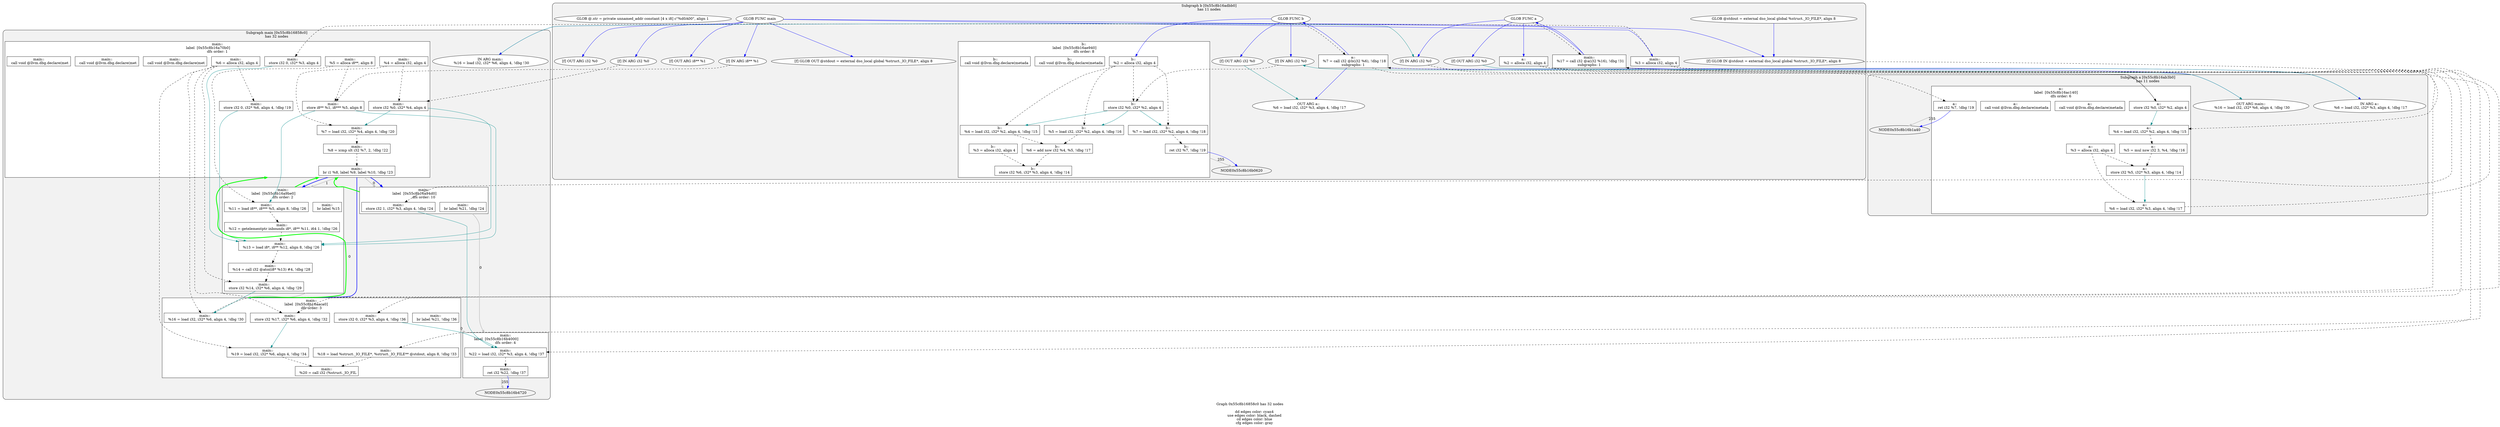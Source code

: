 digraph "DependenceGraph" {
	compound=true label="Graph 0x55c8b16858c0 has 32 nodes\n
	dd edges color: cyan4
	use edges color: black, dashed
	cd edges color: blue
	cfg edges color: gray"

	/* subgraph 0x55c8b16adbb0 nodes */
	subgraph cluster_0x55c8b16adbb0 {
		style="filled, rounded" fillcolor=gray95
		label="Subgraph b [0x55c8b16adbb0]\nhas 11 nodes
"
		NODE0x55c8b16ae400 [label="[f] IN ARG i32 %0" style=filled fillcolor=white]
		/* -- node 0x55c8b1690ab0
		 * ------------------------------------------- */
		/* DD edges */
		/* USE edges */
		NODE0x55c8b16ae400 -> NODE0x55c8b16af010 [color="black" rank=max style="dashed"]
		/* CD edges */
		/* ID edges */
		NODE0x55c8b16ae600 [label="[f] OUT ARG i32 %0" style=filled fillcolor=white]
		/* -- node 0x55c8b1690ab0
		 * ------------------------------------------- */
		/* DD edges */
		NODE0x55c8b16ae600 -> NODE0x55c8b16b1300 [color="cyan4" rank=max]
		/* USE edges */
		/* CD edges */
		/* ID edges */
		/* Basic Block b::
label  [0x55c8b16ae940] */
		subgraph cluster_bb_0x55c8b16ae940 {
			style=filled fillcolor=white
			label="b::
label  [0x55c8b16ae940]		\ndfs order: 8"
			NODE0x55c8b16aeb50 [shape=rect label="0x55c8b168a580"]
			NODE0x55c8b16aedb0 [shape=rect label="0x55c8b168a510"]
			NODE0x55c8b16af010 [shape=rect label="0x55c8b168f010"]
			NODE0x55c8b16af270 [shape=rect label="0x55c8b1680d50"]
			NODE0x55c8b16af500 [shape=rect label="0x55c8b16348f0"]
			NODE0x55c8b16af790 [shape=rect label="0x55c8b168a4a0"]
			NODE0x55c8b16af9f0 [shape=rect label="0x55c8b168a400"]
			NODE0x55c8b16afc50 [shape=rect label="0x55c8b1691360"]
			NODE0x55c8b16afeb0 [shape=rect label="0x55c8b1691420"]
			NODE0x55c8b16b0110 [shape=rect label="0x55c8b168a390"]
			NODE0x55c8b16b0370 [shape=rect label="0x55c8b168a2f0"]
		} /* cluster_bb_0x55c8b16ae940 */

	NODE0x55c8b16b0370 -> NODE0x55c8b16b0620 [penwidth=2 label="255"  ltail=cluster_bb_0x55c8b16ae940  lhead=cluster_bb_0x55c8b16b0820  color="gray"]
		NODE0x55c8b16af500 [label="b::
  call void @llvm.dbg.declare(metada" labelURL="nested.c:6:9" style=filled fillcolor=white]
		/* -- node 0x55c8b16348f0
		 * ------------------------------------------- */
		/* DD edges */
		/* USE edges */
		/* CD edges */
		/* ID edges */
		NODE0x55c8b16af270 [label="b::
  call void @llvm.dbg.declare(metada" labelURL="nested.c:4:11" style=filled fillcolor=white]
		/* -- node 0x55c8b1680d50
		 * ------------------------------------------- */
		/* DD edges */
		/* USE edges */
		/* CD edges */
		/* ID edges */
		NODE0x55c8b16b0370 [label="b::
  ret i32 %7, !dbg !19" labelURL="nested.c:8:5" style=filled fillcolor=white]
		/* -- node 0x55c8b168a2f0
		 * ------------------------------------------- */
		/* DD edges */
		/* USE edges */
		/* CD edges */
		NODE0x55c8b16b0370 -> NODE0x55c8b16b0620 [color="blue"]
		/* ID edges */
		NODE0x55c8b16b0110 [label="b::
  %7 = load i32, i32* %2, align 4, !dbg !18" labelURL="nested.c:8:12" style=filled fillcolor=white]
		/* -- node 0x55c8b168a390
		 * ------------------------------------------- */
		/* DD edges */
		/* USE edges */
		NODE0x55c8b16b0110 -> NODE0x55c8b16b0370 [color="black" rank=max style="dashed"]
		/* CD edges */
		/* ID edges */
		NODE0x55c8b16af9f0 [label="b::
  %5 = load i32, i32* %2, align 4, !dbg !16" labelURL="nested.c:6:17" style=filled fillcolor=white]
		/* -- node 0x55c8b168a400
		 * ------------------------------------------- */
		/* DD edges */
		/* USE edges */
		NODE0x55c8b16af9f0 -> NODE0x55c8b16afc50 [color="black" rank=max style="dashed"]
		/* CD edges */
		/* ID edges */
		NODE0x55c8b16af790 [label="b::
  %4 = load i32, i32* %2, align 4, !dbg !15" labelURL="nested.c:6:13" style=filled fillcolor=white]
		/* -- node 0x55c8b168a4a0
		 * ------------------------------------------- */
		/* DD edges */
		/* USE edges */
		NODE0x55c8b16af790 -> NODE0x55c8b16afc50 [color="black" rank=max style="dashed"]
		/* CD edges */
		/* ID edges */
		NODE0x55c8b16aedb0 [label="b::
  %3 = alloca i32, align 4" style=filled fillcolor=white]
		/* -- node 0x55c8b168a510
		 * ------------------------------------------- */
		/* DD edges */
		/* USE edges */
		NODE0x55c8b16aedb0 -> NODE0x55c8b16afeb0 [color="black" rank=max style="dashed"]
		/* CD edges */
		/* ID edges */
		NODE0x55c8b16aeb50 [label="b::
  %2 = alloca i32, align 4" style=filled fillcolor=white]
		/* -- node 0x55c8b168a580
		 * ------------------------------------------- */
		/* DD edges */
		/* USE edges */
		NODE0x55c8b16aeb50 -> NODE0x55c8b16af010 [color="black" rank=max style="dashed"]
		NODE0x55c8b16aeb50 -> NODE0x55c8b16af790 [color="black" rank=max style="dashed"]
		NODE0x55c8b16aeb50 -> NODE0x55c8b16af9f0 [color="black" rank=max style="dashed"]
		NODE0x55c8b16aeb50 -> NODE0x55c8b16b0110 [color="black" rank=max style="dashed"]
		/* CD edges */
		/* ID edges */
		NODE0x55c8b16af010 [label="b::
  store i32 %0, i32* %2, align 4" style=filled fillcolor=white]
		/* -- node 0x55c8b168f010
		 * ------------------------------------------- */
		/* DD edges */
		NODE0x55c8b16af010 -> NODE0x55c8b16af790 [color="cyan4" rank=max]
		NODE0x55c8b16af010 -> NODE0x55c8b16af9f0 [color="cyan4" rank=max]
		NODE0x55c8b16af010 -> NODE0x55c8b16b0110 [color="cyan4" rank=max]
		/* USE edges */
		/* CD edges */
		/* ID edges */
		NODE0x55c8b16afc50 [label="b::
  %6 = add nsw i32 %4, %5, !dbg !17" labelURL="nested.c:6:15" style=filled fillcolor=white]
		/* -- node 0x55c8b1691360
		 * ------------------------------------------- */
		/* DD edges */
		/* USE edges */
		NODE0x55c8b16afc50 -> NODE0x55c8b16afeb0 [color="black" rank=max style="dashed"]
		/* CD edges */
		/* ID edges */
		NODE0x55c8b16afeb0 [label="b::
  store i32 %6, i32* %3, align 4, !dbg !14" labelURL="nested.c:6:9" style=filled fillcolor=white]
		/* -- node 0x55c8b1691420
		 * ------------------------------------------- */
		/* DD edges */
		/* USE edges */
		/* CD edges */
		/* ID edges */
		NODE0x55c8b16add50 [label="GLOB FUNC b" style=filled fillcolor=white]
		/* -- node 0x55c8b16576f8
		 * ------------------------------------------- */
		/* DD edges */
		/* USE edges */
		NODE0x55c8b16add50 -> NODE0x55c8b16ad910 [color="black" rank=max style="dashed"]
		/* CD edges */
		NODE0x55c8b16add50 -> NODE0x55c8b16ae400 [color="blue"]
		NODE0x55c8b16add50 -> NODE0x55c8b16ae600 [color="blue"]
		NODE0x55c8b16add50 -> NODE0x55c8b16aeb50 [color="blue"]
		/* ID edges */
		NODE0x55c8b16ab550 [label="GLOB FUNC a" style=filled fillcolor=white]
		/* -- node 0x55c8b1657938
		 * ------------------------------------------- */
		/* DD edges */
		/* USE edges */
		NODE0x55c8b16ab550 -> NODE0x55c8b16ab110 [color="black" rank=max style="dashed"]
		/* CD edges */
		NODE0x55c8b16ab550 -> NODE0x55c8b16abc00 [color="blue"]
		NODE0x55c8b16ab550 -> NODE0x55c8b16abe00 [color="blue"]
		NODE0x55c8b16ab550 -> NODE0x55c8b16ac350 [color="blue"]
		/* ID edges */
		NODE0x55c8b16a64b0 [label="GLOB FUNC main" style=filled fillcolor=white]
		/* -- node 0x55c8b1658c28
		 * ------------------------------------------- */
		/* DD edges */
		/* USE edges */
		/* CD edges */
		NODE0x55c8b16a64b0 -> NODE0x55c8b16a66f0 [color="blue"]
		NODE0x55c8b16a64b0 -> NODE0x55c8b16a68f0 [color="blue"]
		NODE0x55c8b16a64b0 -> NODE0x55c8b16a6b70 [color="blue"]
		NODE0x55c8b16a64b0 -> NODE0x55c8b16a6d70 [color="blue"]
		NODE0x55c8b16a64b0 -> NODE0x55c8b16a72c0 [color="blue"]
		NODE0x55c8b16a64b0 -> NODE0x55c8b16b3070 [color="blue"]
		NODE0x55c8b16a64b0 -> NODE0x55c8b16b3270 [color="blue"]
		/* ID edges */
		NODE0x55c8b16a6030 [label="GLOB @stdout = external dso_local global %struct._IO_FILE*, align 8" style=filled fillcolor=white]
		/* -- node 0x55c8b1689f60
		 * ------------------------------------------- */
		/* DD edges */
		/* USE edges */
		/* CD edges */
		NODE0x55c8b16a6030 -> NODE0x55c8b16b3070 [color="blue"]
		/* ID edges */
		NODE0x55c8b16a6230 [label="GLOB @.str = private unnamed_addr constant [4 x i8] c\"%d\0A\00\", align 1" style=filled fillcolor=white]
		/* -- node 0x55c8b1689fe0
		 * ------------------------------------------- */
		/* DD edges */
		/* USE edges */
		/* CD edges */
		/* ID edges */
	}
	/* subgraph 0x55c8b16ab3b0 nodes */
	subgraph cluster_0x55c8b16ab3b0 {
		style="filled, rounded" fillcolor=gray95
		label="Subgraph a [0x55c8b16ab3b0]\nhas 11 nodes
"
		NODE0x55c8b16abc00 [label="[f] IN ARG i32 %0" style=filled fillcolor=white]
		/* -- node 0x55c8b16920f0
		 * ------------------------------------------- */
		/* DD edges */
		/* USE edges */
		NODE0x55c8b16abc00 -> NODE0x55c8b16ac810 [color="black" rank=max style="dashed"]
		/* CD edges */
		/* ID edges */
		NODE0x55c8b16abe00 [label="[f] OUT ARG i32 %0" style=filled fillcolor=white]
		/* -- node 0x55c8b16920f0
		 * ------------------------------------------- */
		/* DD edges */
		NODE0x55c8b16abe00 -> NODE0x55c8b16b2720 [color="cyan4" rank=max]
		/* USE edges */
		/* CD edges */
		/* ID edges */
		/* Basic Block a::
label  [0x55c8b16ac140] */
		subgraph cluster_bb_0x55c8b16ac140 {
			style=filled fillcolor=white
			label="a::
label  [0x55c8b16ac140]		\ndfs order: 6"
			NODE0x55c8b16ac350 [shape=rect label="0x55c8b1692600"]
			NODE0x55c8b16ac5b0 [shape=rect label="0x55c8b1692670"]
			NODE0x55c8b16ac810 [shape=rect label="0x55c8b1692700"]
			NODE0x55c8b16aca70 [shape=rect label="0x55c8b168dac0"]
			NODE0x55c8b16acd00 [shape=rect label="0x55c8b1629340"]
			NODE0x55c8b16acf90 [shape=rect label="0x55c8b1692830"]
			NODE0x55c8b16ad1f0 [shape=rect label="0x55c8b16928f0"]
			NODE0x55c8b16ad450 [shape=rect label="0x55c8b16929b0"]
			NODE0x55c8b16ad6b0 [shape=rect label="0x55c8b1692a20"]
			NODE0x55c8b16ad910 [shape=rect label="0x55c8b1692ae0"]
			NODE0x55c8b16b1790 [shape=rect label="0x55c8b1692b90"]
		} /* cluster_bb_0x55c8b16ac140 */

	NODE0x55c8b16b1790 -> NODE0x55c8b16b1a40 [penwidth=2 label="255"  ltail=cluster_bb_0x55c8b16ac140  lhead=cluster_bb_0x55c8b16b1c40  color="gray"]
		NODE0x55c8b16acd00 [label="a::
  call void @llvm.dbg.declare(metada" labelURL="nested.c:13:9" style=filled fillcolor=white]
		/* -- node 0x55c8b1629340
		 * ------------------------------------------- */
		/* DD edges */
		/* USE edges */
		/* CD edges */
		/* ID edges */
		NODE0x55c8b16aca70 [label="a::
  call void @llvm.dbg.declare(metada" labelURL="nested.c:11:11" style=filled fillcolor=white]
		/* -- node 0x55c8b168dac0
		 * ------------------------------------------- */
		/* DD edges */
		/* USE edges */
		/* CD edges */
		/* ID edges */
		NODE0x55c8b16ac350 [label="a::
  %2 = alloca i32, align 4" style=filled fillcolor=white]
		/* -- node 0x55c8b1692600
		 * ------------------------------------------- */
		/* DD edges */
		/* USE edges */
		NODE0x55c8b16ac350 -> NODE0x55c8b16ac810 [color="black" rank=max style="dashed"]
		NODE0x55c8b16ac350 -> NODE0x55c8b16acf90 [color="black" rank=max style="dashed"]
		/* CD edges */
		/* ID edges */
		NODE0x55c8b16ac5b0 [label="a::
  %3 = alloca i32, align 4" style=filled fillcolor=white]
		/* -- node 0x55c8b1692670
		 * ------------------------------------------- */
		/* DD edges */
		/* USE edges */
		NODE0x55c8b16ac5b0 -> NODE0x55c8b16ad450 [color="black" rank=max style="dashed"]
		NODE0x55c8b16ac5b0 -> NODE0x55c8b16ad6b0 [color="black" rank=max style="dashed"]
		/* CD edges */
		/* ID edges */
		NODE0x55c8b16ac810 [label="a::
  store i32 %0, i32* %2, align 4" style=filled fillcolor=white]
		/* -- node 0x55c8b1692700
		 * ------------------------------------------- */
		/* DD edges */
		NODE0x55c8b16ac810 -> NODE0x55c8b16acf90 [color="cyan4" rank=max]
		/* USE edges */
		/* CD edges */
		/* ID edges */
		NODE0x55c8b16acf90 [label="a::
  %4 = load i32, i32* %2, align 4, !dbg !15" labelURL="nested.c:13:17" style=filled fillcolor=white]
		/* -- node 0x55c8b1692830
		 * ------------------------------------------- */
		/* DD edges */
		/* USE edges */
		NODE0x55c8b16acf90 -> NODE0x55c8b16ad1f0 [color="black" rank=max style="dashed"]
		/* CD edges */
		/* ID edges */
		NODE0x55c8b16ad1f0 [label="a::
  %5 = mul nsw i32 3, %4, !dbg !16" labelURL="nested.c:13:15" style=filled fillcolor=white]
		/* -- node 0x55c8b16928f0
		 * ------------------------------------------- */
		/* DD edges */
		/* USE edges */
		NODE0x55c8b16ad1f0 -> NODE0x55c8b16ad450 [color="black" rank=max style="dashed"]
		/* CD edges */
		/* ID edges */
		NODE0x55c8b16ad450 [label="a::
  store i32 %5, i32* %3, align 4, !dbg !14" labelURL="nested.c:13:9" style=filled fillcolor=white]
		/* -- node 0x55c8b16929b0
		 * ------------------------------------------- */
		/* DD edges */
		NODE0x55c8b16ad450 -> NODE0x55c8b16ad6b0 [color="cyan4" rank=max]
		/* USE edges */
		/* CD edges */
		/* ID edges */
		NODE0x55c8b16ad6b0 [label="a::
  %6 = load i32, i32* %3, align 4, !dbg !17" labelURL="nested.c:15:14" style=filled fillcolor=white]
		/* -- node 0x55c8b1692a20
		 * ------------------------------------------- */
		/* DD edges */
		/* USE edges */
		NODE0x55c8b16ad6b0 -> NODE0x55c8b16ad910 [color="black" rank=max style="dashed"]
		/* CD edges */
		/* ID edges */
		NODE0x55c8b16ad910 [label="a::
  %7 = call i32 @b(i32 %6), !dbg !18\nsubgraphs: 1" labelURL="nested.c:15:12" style=filled fillcolor=white]
		NODE0x55c8b16b1100 [label="IN ARG a::
  %6 = load i32, i32* %3, align 4, !dbg !17" labelURL="nested.c:15:14" style=filled fillcolor=white]
		/* -- node 0x55c8b1692a20
		 * ------------------------------------------- */
		/* DD edges */
		NODE0x55c8b16b1100 -> NODE0x55c8b16ae400 [color="cyan4" rank=max]
		/* USE edges */
		/* CD edges */
		/* ID edges */
		NODE0x55c8b16b1300 [label="OUT ARG a::
  %6 = load i32, i32* %3, align 4, !dbg !17" labelURL="nested.c:15:14" style=filled fillcolor=white]
		/* -- node 0x55c8b1692a20
		 * ------------------------------------------- */
		/* DD edges */
		/* USE edges */
		/* CD edges */
		/* ID edges */
		/* -- node 0x55c8b1692ae0
		 * ------------------------------------------- */
		/* DD edges */
		/* USE edges */
		NODE0x55c8b16ad910 -> NODE0x55c8b16b1790 [color="black" rank=max style="dashed"]
		/* CD edges */
		NODE0x55c8b16ad910 -> NODE0x55c8b16add50 [color="blue"]
		NODE0x55c8b16ad910 -> NODE0x55c8b16b1100 [color="blue"]
		NODE0x55c8b16ad910 -> NODE0x55c8b16b1300 [color="blue"]
		/* ID edges */
		NODE0x55c8b16b1790 [label="a::
  ret i32 %7, !dbg !19" labelURL="nested.c:15:5" style=filled fillcolor=white]
		/* -- node 0x55c8b1692b90
		 * ------------------------------------------- */
		/* DD edges */
		/* USE edges */
		/* CD edges */
		NODE0x55c8b16b1790 -> NODE0x55c8b16b1a40 [color="blue"]
		/* ID edges */
	}
	/* subgraph 0x55c8b16858c0 nodes */
	subgraph cluster_0x55c8b16858c0 {
		style="filled, rounded" fillcolor=gray95
		label="Subgraph main [0x55c8b16858c0]\nhas 32 nodes
"
		NODE0x55c8b16a66f0 [label="[f] IN ARG i32 %0" style=filled fillcolor=white]
		/* -- node 0x55c8b1692c10
		 * ------------------------------------------- */
		/* DD edges */
		/* USE edges */
		NODE0x55c8b16a66f0 -> NODE0x55c8b16a7ea0 [color="black" rank=max style="dashed"]
		/* CD edges */
		/* ID edges */
		NODE0x55c8b16a68f0 [label="[f] OUT ARG i32 %0" style=filled fillcolor=white]
		/* -- node 0x55c8b1692c10
		 * ------------------------------------------- */
		/* DD edges */
		/* USE edges */
		/* CD edges */
		/* ID edges */
		NODE0x55c8b16a6b70 [label="[f] IN ARG i8** %1" style=filled fillcolor=white]
		/* -- node 0x55c8b1692c38
		 * ------------------------------------------- */
		/* DD edges */
		/* USE edges */
		NODE0x55c8b16a6b70 -> NODE0x55c8b16a8390 [color="black" rank=max style="dashed"]
		/* CD edges */
		/* ID edges */
		NODE0x55c8b16a6d70 [label="[f] OUT ARG i8** %1" style=filled fillcolor=white]
		/* -- node 0x55c8b1692c38
		 * ------------------------------------------- */
		/* DD edges */
		/* USE edges */
		/* CD edges */
		/* ID edges */
		NODE0x55c8b16b3070 [label="[f] GLOB IN @stdout = external dso_local global %struct._IO_FILE*, align 8" style=filled fillcolor=white]
		/* -- node 0x55c8b1689f60
		 * ------------------------------------------- */
		/* DD edges */
		/* USE edges */
		NODE0x55c8b16b3070 -> NODE0x55c8b16b2e10 [color="black" rank=max style="dashed"]
		/* CD edges */
		/* ID edges */
		NODE0x55c8b16b3270 [label="[f] GLOB OUT @stdout = external dso_local global %struct._IO_FILE*, align 8" style=filled fillcolor=white]
		/* -- node 0x55c8b1689f60
		 * ------------------------------------------- */
		/* DD edges */
		/* USE edges */
		/* CD edges */
		/* ID edges */
		/* Basic Block main::
label  [0x55c8b16a70b0] */
		subgraph cluster_bb_0x55c8b16a70b0 {
			style=filled fillcolor=white
			label="main::
label  [0x55c8b16a70b0]		\ndfs order: 1"
			NODE0x55c8b16a72c0 [shape=rect label="0x55c8b1693c10"]
			NODE0x55c8b16a7520 [shape=rect label="0x55c8b1693c80"]
			NODE0x55c8b16a7780 [shape=rect label="0x55c8b1693cf0"]
			NODE0x55c8b16a79e0 [shape=rect label="0x55c8b1693d60"]
			NODE0x55c8b16a7c40 [shape=rect label="0x55c8b1693df0"]
			NODE0x55c8b16a7ea0 [shape=rect label="0x55c8b1693e80"]
			NODE0x55c8b16a8100 [shape=rect label="0x55c8b1693f50"]
			NODE0x55c8b16a8390 [shape=rect label="0x55c8b1693ff0"]
			NODE0x55c8b16a85f0 [shape=rect label="0x55c8b1694120"]
			NODE0x55c8b16a8880 [shape=rect label="0x55c8b1694290"]
			NODE0x55c8b16a8b10 [shape=rect label="0x55c8b1694360"]
			NODE0x55c8b16a8d70 [shape=rect label="0x55c8b16943d0"]
			NODE0x55c8b16a8fd0 [shape=rect label="0x55c8b1694490"]
			NODE0x55c8b16a9230 [shape=rect label="0x55c8b1694570"]
		} /* cluster_bb_0x55c8b16a70b0 */

		/* Basic Block main::
label  [0x55c8b16a94d0] */
		subgraph cluster_bb_0x55c8b16a94d0 {
			style=filled fillcolor=white
			label="main::
label  [0x55c8b16a94d0]		\ndfs order: 10"
			NODE0x55c8b16a96e0 [shape=rect label="0x55c8b1694630"]
			NODE0x55c8b16a9940 [shape=rect label="0x55c8b16946d0"]
		} /* cluster_bb_0x55c8b16a94d0 */

		/* Basic Block main::
label  [0x55c8b16a9be0] */
		subgraph cluster_bb_0x55c8b16a9be0 {
			style=filled fillcolor=white
			label="main::
label  [0x55c8b16a9be0]		\ndfs order: 2"
			NODE0x55c8b16a9df0 [shape=rect label="0x55c8b1694740"]
			NODE0x55c8b16aa050 [shape=rect label="0x55c8b1694800"]
			NODE0x55c8b16aa2b0 [shape=rect label="0x55c8b1694880"]
			NODE0x55c8b16aa510 [shape=rect label="0x55c8b1694910"]
			NODE0x55c8b16aa7a0 [shape=rect label="0x55c8b16949e0"]
			NODE0x55c8b16aaa00 [shape=rect label="0x55c8b1694a80"]
		} /* cluster_bb_0x55c8b16a9be0 */

		/* Basic Block main::
label  [0x55c8b16aaca0] */
		subgraph cluster_bb_0x55c8b16aaca0 {
			style=filled fillcolor=white
			label="main::
label  [0x55c8b16aaca0]		\ndfs order: 3"
			NODE0x55c8b16aaeb0 [shape=rect label="0x55c8b1694af0"]
			NODE0x55c8b16ab110 [shape=rect label="0x55c8b1694bb0"]
			NODE0x55c8b16b2bb0 [shape=rect label="0x55c8b1694c80"]
			NODE0x55c8b16b2e10 [shape=rect label="0x55c8b1694d20"]
			NODE0x55c8b16b3610 [shape=rect label="0x55c8b16953d0"]
			NODE0x55c8b16b3870 [shape=rect label="0x55c8b16954d0"]
			NODE0x55c8b16b3b00 [shape=rect label="0x55c8b16955a0"]
			NODE0x55c8b16b3d60 [shape=rect label="0x55c8b1695640"]
		} /* cluster_bb_0x55c8b16aaca0 */

		/* Basic Block main::
label  [0x55c8b16b4000] */
		subgraph cluster_bb_0x55c8b16b4000 {
			style=filled fillcolor=white
			label="main::
label  [0x55c8b16b4000]		\ndfs order: 4"
			NODE0x55c8b16b4210 [shape=rect label="0x55c8b16956b0"]
			NODE0x55c8b16b4470 [shape=rect label="0x55c8b1695750"]
		} /* cluster_bb_0x55c8b16b4000 */

	NODE0x55c8b16a9230 -> NODE0x55c8b16a96e0 [penwidth=2 label="0"  ltail=cluster_bb_0x55c8b16a70b0  lhead=cluster_bb_0x55c8b16a94d0  color="gray"]
	NODE0x55c8b16a9230 -> NODE0x55c8b16a9df0 [penwidth=2 label="1"  ltail=cluster_bb_0x55c8b16a70b0  lhead=cluster_bb_0x55c8b16a9be0  color="gray"]
	NODE0x55c8b16a9230 -> NODE0x55c8b16a96e0 [penwidth=2 color=blue  ltail=cluster_bb_0x55c8b16a70b0  lhead=cluster_bb_0x55c8b16a94d0]
	NODE0x55c8b16a9230 -> NODE0x55c8b16a9df0 [penwidth=2 color=blue  ltail=cluster_bb_0x55c8b16a70b0  lhead=cluster_bb_0x55c8b16a9be0]
	NODE0x55c8b16a9230 -> NODE0x55c8b16aaeb0 [penwidth=2 color=blue  ltail=cluster_bb_0x55c8b16a70b0  lhead=cluster_bb_0x55c8b16aaca0]
	NODE0x55c8b16a9940 -> NODE0x55c8b16b4210 [penwidth=2 label="0"  ltail=cluster_bb_0x55c8b16a94d0  lhead=cluster_bb_0x55c8b16b4000  color="gray"]
	/* post-dominance frontiers */
NODE0x55c8b16a96e0 -> NODE0x55c8b16a9230 [penwidth=3 color=green  ltail=cluster_bb_0x55c8b16a94d0  lhead=cluster_bb_0x55c8b16a70b0 constraint=false]
	NODE0x55c8b16aaa00 -> NODE0x55c8b16aaeb0 [penwidth=2 label="0"  ltail=cluster_bb_0x55c8b16a9be0  lhead=cluster_bb_0x55c8b16aaca0  color="gray"]
	/* post-dominance frontiers */
NODE0x55c8b16a9df0 -> NODE0x55c8b16a9230 [penwidth=3 color=green  ltail=cluster_bb_0x55c8b16a9be0  lhead=cluster_bb_0x55c8b16a70b0 constraint=false]
	NODE0x55c8b16b3d60 -> NODE0x55c8b16b4210 [penwidth=2 label="0"  ltail=cluster_bb_0x55c8b16aaca0  lhead=cluster_bb_0x55c8b16b4000  color="gray"]
	/* post-dominance frontiers */
NODE0x55c8b16aaeb0 -> NODE0x55c8b16a9230 [penwidth=3 color=green  ltail=cluster_bb_0x55c8b16aaca0  lhead=cluster_bb_0x55c8b16a70b0 constraint=false]
	NODE0x55c8b16b4470 -> NODE0x55c8b16b4720 [penwidth=2 label="255"  ltail=cluster_bb_0x55c8b16b4000  lhead=cluster_bb_0x55c8b16b4920  color="gray"]
		NODE0x55c8b16a72c0 [label="main::
  %3 = alloca i32, align 4" style=filled fillcolor=white]
		/* -- node 0x55c8b1693c10
		 * ------------------------------------------- */
		/* DD edges */
		/* USE edges */
		NODE0x55c8b16a72c0 -> NODE0x55c8b16a7c40 [color="black" rank=max style="dashed"]
		NODE0x55c8b16a72c0 -> NODE0x55c8b16a96e0 [color="black" rank=max style="dashed"]
		NODE0x55c8b16a72c0 -> NODE0x55c8b16b3b00 [color="black" rank=max style="dashed"]
		NODE0x55c8b16a72c0 -> NODE0x55c8b16b4210 [color="black" rank=max style="dashed"]
		/* CD edges */
		/* ID edges */
		NODE0x55c8b16a7520 [label="main::
  %4 = alloca i32, align 4" style=filled fillcolor=white]
		/* -- node 0x55c8b1693c80
		 * ------------------------------------------- */
		/* DD edges */
		/* USE edges */
		NODE0x55c8b16a7520 -> NODE0x55c8b16a7ea0 [color="black" rank=max style="dashed"]
		NODE0x55c8b16a7520 -> NODE0x55c8b16a8d70 [color="black" rank=max style="dashed"]
		/* CD edges */
		/* ID edges */
		NODE0x55c8b16a7780 [label="main::
  %5 = alloca i8**, align 8" style=filled fillcolor=white]
		/* -- node 0x55c8b1693cf0
		 * ------------------------------------------- */
		/* DD edges */
		/* USE edges */
		NODE0x55c8b16a7780 -> NODE0x55c8b16a8390 [color="black" rank=max style="dashed"]
		NODE0x55c8b16a7780 -> NODE0x55c8b16a9df0 [color="black" rank=max style="dashed"]
		/* CD edges */
		/* ID edges */
		NODE0x55c8b16a79e0 [label="main::
  %6 = alloca i32, align 4" style=filled fillcolor=white]
		/* -- node 0x55c8b1693d60
		 * ------------------------------------------- */
		/* DD edges */
		/* USE edges */
		NODE0x55c8b16a79e0 -> NODE0x55c8b16a8b10 [color="black" rank=max style="dashed"]
		NODE0x55c8b16a79e0 -> NODE0x55c8b16aa7a0 [color="black" rank=max style="dashed"]
		NODE0x55c8b16a79e0 -> NODE0x55c8b16aaeb0 [color="black" rank=max style="dashed"]
		NODE0x55c8b16a79e0 -> NODE0x55c8b16b2bb0 [color="black" rank=max style="dashed"]
		NODE0x55c8b16a79e0 -> NODE0x55c8b16b3610 [color="black" rank=max style="dashed"]
		/* CD edges */
		/* ID edges */
		NODE0x55c8b16a7c40 [label="main::
  store i32 0, i32* %3, align 4" style=filled fillcolor=white]
		/* -- node 0x55c8b1693df0
		 * ------------------------------------------- */
		/* DD edges */
		NODE0x55c8b16a7c40 -> NODE0x55c8b16aa2b0 [color="cyan4" rank=max]
		/* USE edges */
		/* CD edges */
		/* ID edges */
		NODE0x55c8b16a7ea0 [label="main::
  store i32 %0, i32* %4, align 4" style=filled fillcolor=white]
		/* -- node 0x55c8b1693e80
		 * ------------------------------------------- */
		/* DD edges */
		NODE0x55c8b16a7ea0 -> NODE0x55c8b16a8d70 [color="cyan4" rank=max]
		NODE0x55c8b16a7ea0 -> NODE0x55c8b16aa2b0 [color="cyan4" rank=max]
		/* USE edges */
		/* CD edges */
		/* ID edges */
		NODE0x55c8b16a8100 [label="main::
  call void @llvm.dbg.declare(met" labelURL="nested.c:18:14" style=filled fillcolor=white]
		/* -- node 0x55c8b1693f50
		 * ------------------------------------------- */
		/* DD edges */
		/* USE edges */
		/* CD edges */
		/* ID edges */
		NODE0x55c8b16a8390 [label="main::
  store i8** %1, i8*** %5, align 8" style=filled fillcolor=white]
		/* -- node 0x55c8b1693ff0
		 * ------------------------------------------- */
		/* DD edges */
		NODE0x55c8b16a8390 -> NODE0x55c8b16a9df0 [color="cyan4" rank=max]
		NODE0x55c8b16a8390 -> NODE0x55c8b16aa2b0 [color="cyan4" rank=max]
		/* USE edges */
		/* CD edges */
		/* ID edges */
		NODE0x55c8b16a85f0 [label="main::
  call void @llvm.dbg.declare(met" labelURL="nested.c:18:26" style=filled fillcolor=white]
		/* -- node 0x55c8b1694120
		 * ------------------------------------------- */
		/* DD edges */
		/* USE edges */
		/* CD edges */
		/* ID edges */
		NODE0x55c8b16a8880 [label="main::
  call void @llvm.dbg.declare(met" labelURL="nested.c:20:9" style=filled fillcolor=white]
		/* -- node 0x55c8b1694290
		 * ------------------------------------------- */
		/* DD edges */
		/* USE edges */
		/* CD edges */
		/* ID edges */
		NODE0x55c8b16a8b10 [label="main::
  store i32 0, i32* %6, align 4, !dbg !19" labelURL="nested.c:20:9" style=filled fillcolor=white]
		/* -- node 0x55c8b1694360
		 * ------------------------------------------- */
		/* DD edges */
		NODE0x55c8b16a8b10 -> NODE0x55c8b16aa2b0 [color="cyan4" rank=max]
		/* USE edges */
		/* CD edges */
		/* ID edges */
		NODE0x55c8b16a8d70 [label="main::
  %7 = load i32, i32* %4, align 4, !dbg !20" labelURL="nested.c:22:9" style=filled fillcolor=white]
		/* -- node 0x55c8b16943d0
		 * ------------------------------------------- */
		/* DD edges */
		/* USE edges */
		NODE0x55c8b16a8d70 -> NODE0x55c8b16a8fd0 [color="black" rank=max style="dashed"]
		/* CD edges */
		/* ID edges */
		NODE0x55c8b16a8fd0 [label="main::
  %8 = icmp slt i32 %7, 2, !dbg !22" labelURL="nested.c:22:14" style=filled fillcolor=white]
		/* -- node 0x55c8b1694490
		 * ------------------------------------------- */
		/* DD edges */
		/* USE edges */
		NODE0x55c8b16a8fd0 -> NODE0x55c8b16a9230 [color="black" rank=max style="dashed"]
		/* CD edges */
		/* ID edges */
		NODE0x55c8b16a9230 [label="main::
  br i1 %8, label %9, label %10, !dbg !23" labelURL="nested.c:22:9" style=filled fillcolor=white]
		/* -- node 0x55c8b1694570
		 * ------------------------------------------- */
		/* DD edges */
		/* USE edges */
		/* CD edges */
		/* ID edges */
		NODE0x55c8b16a96e0 [label="main::
  store i32 1, i32* %3, align 4, !dbg !24" labelURL="nested.c:23:9" style=filled fillcolor=white]
		/* -- node 0x55c8b1694630
		 * ------------------------------------------- */
		/* DD edges */
		NODE0x55c8b16a96e0 -> NODE0x55c8b16b4210 [color="cyan4" rank=max]
		/* USE edges */
		/* CD edges */
		/* ID edges */
		NODE0x55c8b16a9940 [label="main::
  br label %21, !dbg !24" labelURL="nested.c:23:9" style=filled fillcolor=white]
		/* -- node 0x55c8b16946d0
		 * ------------------------------------------- */
		/* DD edges */
		/* USE edges */
		/* CD edges */
		/* ID edges */
		NODE0x55c8b16a9df0 [label="main::
  %11 = load i8**, i8*** %5, align 8, !dbg !26" labelURL="nested.c:25:18" style=filled fillcolor=white]
		/* -- node 0x55c8b1694740
		 * ------------------------------------------- */
		/* DD edges */
		/* USE edges */
		NODE0x55c8b16a9df0 -> NODE0x55c8b16aa050 [color="black" rank=max style="dashed"]
		/* CD edges */
		/* ID edges */
		NODE0x55c8b16aa050 [label="main::
  %12 = getelementptr inbounds i8*, i8** %11, i64 1, !dbg !26" labelURL="nested.c:25:18" style=filled fillcolor=white]
		/* -- node 0x55c8b1694800
		 * ------------------------------------------- */
		/* DD edges */
		/* USE edges */
		NODE0x55c8b16aa050 -> NODE0x55c8b16aa2b0 [color="black" rank=max style="dashed"]
		/* CD edges */
		/* ID edges */
		NODE0x55c8b16aa2b0 [label="main::
  %13 = load i8*, i8** %12, align 8, !dbg !26" labelURL="nested.c:25:18" style=filled fillcolor=white]
		/* -- node 0x55c8b1694880
		 * ------------------------------------------- */
		/* DD edges */
		/* USE edges */
		NODE0x55c8b16aa2b0 -> NODE0x55c8b16aa510 [color="black" rank=max style="dashed"]
		/* CD edges */
		/* ID edges */
		NODE0x55c8b16aa510 [label="main::
  %14 = call i32 @atoi(i8* %13) #4, !dbg !28" labelURL="nested.c:25:13" style=filled fillcolor=white]
		/* -- node 0x55c8b1694910
		 * ------------------------------------------- */
		/* DD edges */
		/* USE edges */
		NODE0x55c8b16aa510 -> NODE0x55c8b16aa7a0 [color="black" rank=max style="dashed"]
		/* CD edges */
		/* ID edges */
		NODE0x55c8b16aa7a0 [label="main::
  store i32 %14, i32* %6, align 4, !dbg !29" labelURL="nested.c:25:11" style=filled fillcolor=white]
		/* -- node 0x55c8b16949e0
		 * ------------------------------------------- */
		/* DD edges */
		NODE0x55c8b16aa7a0 -> NODE0x55c8b16aaeb0 [color="cyan4" rank=max]
		/* USE edges */
		/* CD edges */
		/* ID edges */
		NODE0x55c8b16aaa00 [label="main::
  br label %15" style=filled fillcolor=white]
		/* -- node 0x55c8b1694a80
		 * ------------------------------------------- */
		/* DD edges */
		/* USE edges */
		/* CD edges */
		/* ID edges */
		NODE0x55c8b16aaeb0 [label="main::
  %16 = load i32, i32* %6, align 4, !dbg !30" labelURL="nested.c:28:11" style=filled fillcolor=white]
		/* -- node 0x55c8b1694af0
		 * ------------------------------------------- */
		/* DD edges */
		/* USE edges */
		NODE0x55c8b16aaeb0 -> NODE0x55c8b16ab110 [color="black" rank=max style="dashed"]
		/* CD edges */
		/* ID edges */
		NODE0x55c8b16ab110 [label="main::
  %17 = call i32 @a(i32 %16), !dbg !31\nsubgraphs: 1" labelURL="nested.c:28:9" style=filled fillcolor=white]
		NODE0x55c8b16b2520 [label="IN ARG main::
  %16 = load i32, i32* %6, align 4, !dbg !30" labelURL="nested.c:28:11" style=filled fillcolor=white]
		/* -- node 0x55c8b1694af0
		 * ------------------------------------------- */
		/* DD edges */
		NODE0x55c8b16b2520 -> NODE0x55c8b16abc00 [color="cyan4" rank=max]
		/* USE edges */
		/* CD edges */
		/* ID edges */
		NODE0x55c8b16b2720 [label="OUT ARG main::
  %16 = load i32, i32* %6, align 4, !dbg !30" labelURL="nested.c:28:11" style=filled fillcolor=white]
		/* -- node 0x55c8b1694af0
		 * ------------------------------------------- */
		/* DD edges */
		/* USE edges */
		/* CD edges */
		/* ID edges */
		/* -- node 0x55c8b1694bb0
		 * ------------------------------------------- */
		/* DD edges */
		/* USE edges */
		NODE0x55c8b16ab110 -> NODE0x55c8b16b2bb0 [color="black" rank=max style="dashed"]
		/* CD edges */
		NODE0x55c8b16ab110 -> NODE0x55c8b16ab550 [color="blue"]
		NODE0x55c8b16ab110 -> NODE0x55c8b16b2520 [color="blue"]
		NODE0x55c8b16ab110 -> NODE0x55c8b16b2720 [color="blue"]
		/* ID edges */
		NODE0x55c8b16b2bb0 [label="main::
  store i32 %17, i32* %6, align 4, !dbg !32" labelURL="nested.c:28:7" style=filled fillcolor=white]
		/* -- node 0x55c8b1694c80
		 * ------------------------------------------- */
		/* DD edges */
		NODE0x55c8b16b2bb0 -> NODE0x55c8b16b3610 [color="cyan4" rank=max]
		/* USE edges */
		/* CD edges */
		/* ID edges */
		NODE0x55c8b16b2e10 [label="main::
  %18 = load %struct._IO_FILE*, %struct._IO_FILE** @stdout, align 8, !dbg !33" labelURL="nested.c:30:13" style=filled fillcolor=white]
		/* -- node 0x55c8b1694d20
		 * ------------------------------------------- */
		/* DD edges */
		/* USE edges */
		NODE0x55c8b16b2e10 -> NODE0x55c8b16b3870 [color="black" rank=max style="dashed"]
		/* CD edges */
		/* ID edges */
		NODE0x55c8b16b3610 [label="main::
  %19 = load i32, i32* %6, align 4, !dbg !34" labelURL="nested.c:30:29" style=filled fillcolor=white]
		/* -- node 0x55c8b16953d0
		 * ------------------------------------------- */
		/* DD edges */
		/* USE edges */
		NODE0x55c8b16b3610 -> NODE0x55c8b16b3870 [color="black" rank=max style="dashed"]
		/* CD edges */
		/* ID edges */
		NODE0x55c8b16b3870 [label="main::
  %20 = call i32 (%struct._IO_FIL" labelURL="nested.c:30:5" style=filled fillcolor=white]
		/* -- node 0x55c8b16954d0
		 * ------------------------------------------- */
		/* DD edges */
		/* USE edges */
		/* CD edges */
		/* ID edges */
		NODE0x55c8b16b3b00 [label="main::
  store i32 0, i32* %3, align 4, !dbg !36" labelURL="nested.c:32:2" style=filled fillcolor=white]
		/* -- node 0x55c8b16955a0
		 * ------------------------------------------- */
		/* DD edges */
		NODE0x55c8b16b3b00 -> NODE0x55c8b16b4210 [color="cyan4" rank=max]
		/* USE edges */
		/* CD edges */
		/* ID edges */
		NODE0x55c8b16b3d60 [label="main::
  br label %21, !dbg !36" labelURL="nested.c:32:2" style=filled fillcolor=white]
		/* -- node 0x55c8b1695640
		 * ------------------------------------------- */
		/* DD edges */
		/* USE edges */
		/* CD edges */
		/* ID edges */
		NODE0x55c8b16b4210 [label="main::
  %22 = load i32, i32* %3, align 4, !dbg !37" labelURL="nested.c:33:1" style=filled fillcolor=white]
		/* -- node 0x55c8b16956b0
		 * ------------------------------------------- */
		/* DD edges */
		/* USE edges */
		NODE0x55c8b16b4210 -> NODE0x55c8b16b4470 [color="black" rank=max style="dashed"]
		/* CD edges */
		/* ID edges */
		NODE0x55c8b16b4470 [label="main::
  ret i32 %22, !dbg !37" labelURL="nested.c:33:1" style=filled fillcolor=white]
		/* -- node 0x55c8b1695750
		 * ------------------------------------------- */
		/* DD edges */
		/* USE edges */
		/* CD edges */
		NODE0x55c8b16b4470 -> NODE0x55c8b16b4720 [color="blue"]
		/* ID edges */
	}
}
